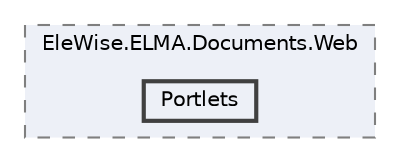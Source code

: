 digraph "Web/Modules/EleWise.ELMA.Documents.Web/Portlets"
{
 // LATEX_PDF_SIZE
  bgcolor="transparent";
  edge [fontname=Helvetica,fontsize=10,labelfontname=Helvetica,labelfontsize=10];
  node [fontname=Helvetica,fontsize=10,shape=box,height=0.2,width=0.4];
  compound=true
  subgraph clusterdir_7b30ed932694c4fcdc3e91e9f60fe418 {
    graph [ bgcolor="#edf0f7", pencolor="grey50", label="EleWise.ELMA.Documents.Web", fontname=Helvetica,fontsize=10 style="filled,dashed", URL="dir_7b30ed932694c4fcdc3e91e9f60fe418.html",tooltip=""]
  dir_a4a0b8d20c8922cfbf34b6b52e110b3d [label="Portlets", fillcolor="#edf0f7", color="grey25", style="filled,bold", URL="dir_a4a0b8d20c8922cfbf34b6b52e110b3d.html",tooltip=""];
  }
}
